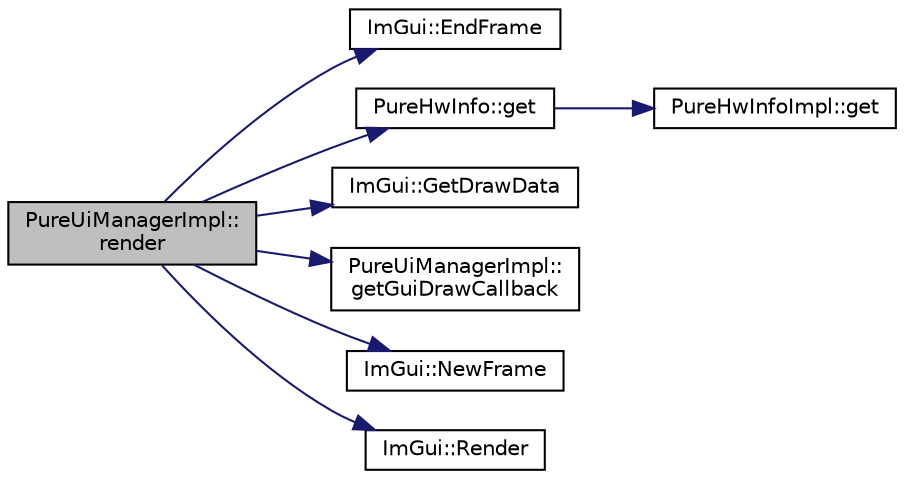 digraph "PureUiManagerImpl::render"
{
 // LATEX_PDF_SIZE
  edge [fontname="Helvetica",fontsize="10",labelfontname="Helvetica",labelfontsize="10"];
  node [fontname="Helvetica",fontsize="10",shape=record];
  rankdir="LR";
  Node1 [label="PureUiManagerImpl::\lrender",height=0.2,width=0.4,color="black", fillcolor="grey75", style="filled", fontcolor="black",tooltip=" "];
  Node1 -> Node2 [color="midnightblue",fontsize="10",style="solid",fontname="Helvetica"];
  Node2 [label="ImGui::EndFrame",height=0.2,width=0.4,color="black", fillcolor="white", style="filled",URL="$namespace_im_gui.html#ae52788a82d70a060ebd85877ebe71129",tooltip=" "];
  Node1 -> Node3 [color="midnightblue",fontsize="10",style="solid",fontname="Helvetica"];
  Node3 [label="PureHwInfo::get",height=0.2,width=0.4,color="black", fillcolor="white", style="filled",URL="$class_pure_hw_info.html#a5d801d548489e9f6c9a3485b8979af3f",tooltip="Gets the singleton instance."];
  Node3 -> Node4 [color="midnightblue",fontsize="10",style="solid",fontname="Helvetica"];
  Node4 [label="PureHwInfoImpl::get",height=0.2,width=0.4,color="black", fillcolor="white", style="filled",URL="$class_pure_hw_info_impl.html#a54faedd6ce3a5750139d457f4a8a22f2",tooltip="Gets the singleton instance."];
  Node1 -> Node5 [color="midnightblue",fontsize="10",style="solid",fontname="Helvetica"];
  Node5 [label="ImGui::GetDrawData",height=0.2,width=0.4,color="black", fillcolor="white", style="filled",URL="$namespace_im_gui.html#a16312936f3fe1bc2dbef624ba07888e8",tooltip=" "];
  Node1 -> Node6 [color="midnightblue",fontsize="10",style="solid",fontname="Helvetica"];
  Node6 [label="PureUiManagerImpl::\lgetGuiDrawCallback",height=0.2,width=0.4,color="black", fillcolor="white", style="filled",URL="$class_pure_ui_manager_impl.html#a0f18fa6a0991b97018d2ecfa0dfe8183",tooltip="Returns the previously set GUI callback function."];
  Node1 -> Node7 [color="midnightblue",fontsize="10",style="solid",fontname="Helvetica"];
  Node7 [label="ImGui::NewFrame",height=0.2,width=0.4,color="black", fillcolor="white", style="filled",URL="$namespace_im_gui.html#a5da842f34f41967b7a554c49fcd507c4",tooltip=" "];
  Node1 -> Node8 [color="midnightblue",fontsize="10",style="solid",fontname="Helvetica"];
  Node8 [label="ImGui::Render",height=0.2,width=0.4,color="black", fillcolor="white", style="filled",URL="$namespace_im_gui.html#aac7161467e000c1fa31e51154c1478a7",tooltip=" "];
}
